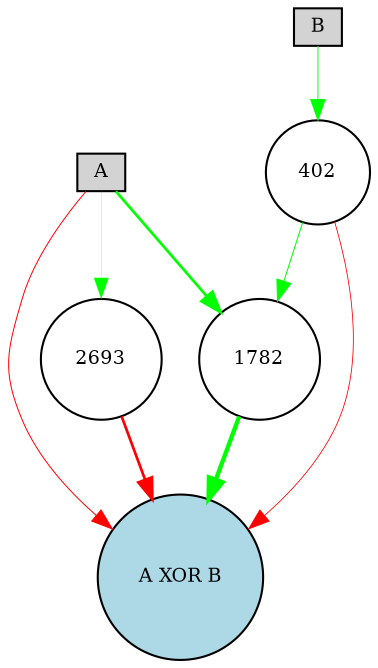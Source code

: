 digraph {
	node [fontsize=9 height=0.2 shape=circle width=0.2]
	A [fillcolor=lightgray shape=box style=filled]
	B [fillcolor=lightgray shape=box style=filled]
	"A XOR B" [fillcolor=lightblue style=filled]
	402 [fillcolor=white style=filled]
	2693 [fillcolor=white style=filled]
	1782 [fillcolor=white style=filled]
	A -> "A XOR B" [color=red penwidth=0.478818508197951 style=solid]
	1782 -> "A XOR B" [color=green penwidth=2.069903089555701 style=solid]
	B -> 402 [color=green penwidth=0.44632908387461456 style=solid]
	A -> 1782 [color=green penwidth=1.2991458582451594 style=solid]
	402 -> 1782 [color=green penwidth=0.4971790859595059 style=solid]
	A -> 2693 [color=green penwidth=0.10401396279551461 style=solid]
	2693 -> "A XOR B" [color=red penwidth=1.2916261485417118 style=solid]
	402 -> "A XOR B" [color=red penwidth=0.39562954565835395 style=solid]
}
